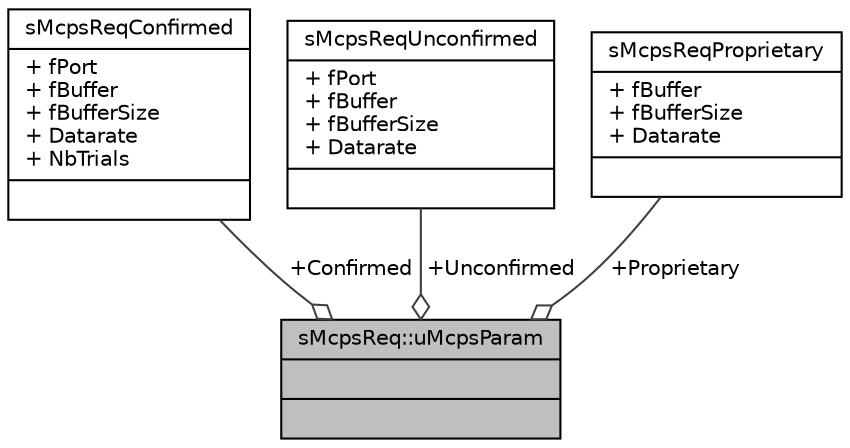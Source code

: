 digraph "sMcpsReq::uMcpsParam"
{
  edge [fontname="Helvetica",fontsize="10",labelfontname="Helvetica",labelfontsize="10"];
  node [fontname="Helvetica",fontsize="10",shape=record];
  Node1 [label="{sMcpsReq::uMcpsParam\n||}",height=0.2,width=0.4,color="black", fillcolor="grey75", style="filled", fontcolor="black"];
  Node2 -> Node1 [color="grey25",fontsize="10",style="solid",label=" +Confirmed" ,arrowhead="odiamond",fontname="Helvetica"];
  Node2 [label="{sMcpsReqConfirmed\n|+ fPort\l+ fBuffer\l+ fBufferSize\l+ Datarate\l+ NbTrials\l|}",height=0.2,width=0.4,color="black", fillcolor="white", style="filled",URL="$structs_mcps_req_confirmed.html"];
  Node3 -> Node1 [color="grey25",fontsize="10",style="solid",label=" +Unconfirmed" ,arrowhead="odiamond",fontname="Helvetica"];
  Node3 [label="{sMcpsReqUnconfirmed\n|+ fPort\l+ fBuffer\l+ fBufferSize\l+ Datarate\l|}",height=0.2,width=0.4,color="black", fillcolor="white", style="filled",URL="$structs_mcps_req_unconfirmed.html"];
  Node4 -> Node1 [color="grey25",fontsize="10",style="solid",label=" +Proprietary" ,arrowhead="odiamond",fontname="Helvetica"];
  Node4 [label="{sMcpsReqProprietary\n|+ fBuffer\l+ fBufferSize\l+ Datarate\l|}",height=0.2,width=0.4,color="black", fillcolor="white", style="filled",URL="$structs_mcps_req_proprietary.html"];
}
